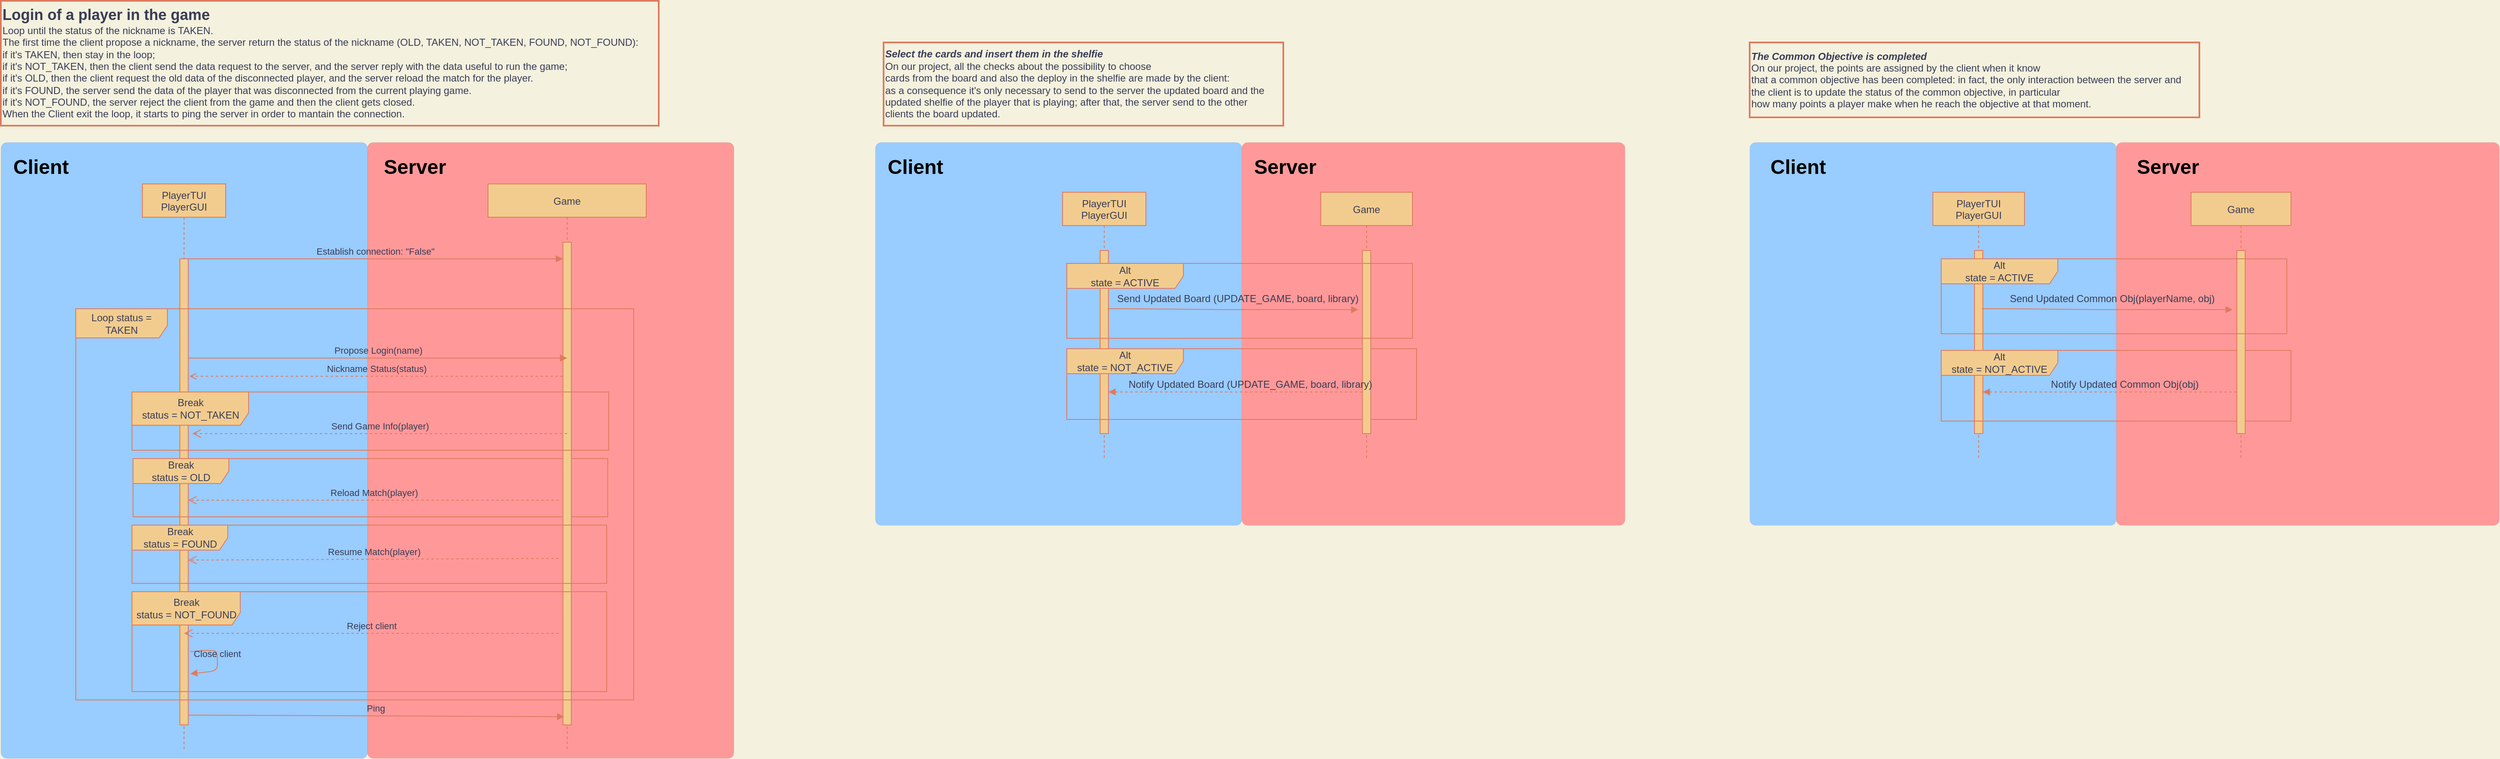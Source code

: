 <mxfile version="20.8.16" type="device"><diagram id="kgpKYQtTHZ0yAKxKKP6v" name="Page-1"><mxGraphModel dx="1963" dy="1154" grid="1" gridSize="10" guides="1" tooltips="1" connect="1" arrows="1" fold="1" page="1" pageScale="1" pageWidth="2000" pageHeight="1100" background="#F4F1DE" math="0" shadow="0"><root><mxCell id="0"/><mxCell id="1" parent="0"/><mxCell id="DIKwTeZklD__tIboTvKU-44" value="" style="rounded=1;whiteSpace=wrap;html=1;absoluteArcSize=1;arcSize=14;strokeWidth=0;fillColor=#FF9999;" parent="1" vertex="1"><mxGeometry x="2580" y="180" width="460" height="460" as="geometry"/></mxCell><mxCell id="DIKwTeZklD__tIboTvKU-43" value="" style="rounded=1;whiteSpace=wrap;html=1;absoluteArcSize=1;arcSize=14;strokeWidth=0;fillColor=#99CCFF;" parent="1" vertex="1"><mxGeometry x="2140" y="180" width="440" height="460" as="geometry"/></mxCell><mxCell id="DIKwTeZklD__tIboTvKU-39" value="" style="rounded=1;whiteSpace=wrap;html=1;absoluteArcSize=1;arcSize=14;strokeWidth=0;fillColor=#99CCFF;" parent="1" vertex="1"><mxGeometry x="1090" y="180" width="440" height="460" as="geometry"/></mxCell><mxCell id="DIKwTeZklD__tIboTvKU-40" value="" style="rounded=1;whiteSpace=wrap;html=1;absoluteArcSize=1;arcSize=14;strokeWidth=0;fillColor=#FF9999;" parent="1" vertex="1"><mxGeometry x="1530" y="180" width="460" height="460" as="geometry"/></mxCell><mxCell id="DIKwTeZklD__tIboTvKU-20" value="" style="rounded=1;whiteSpace=wrap;html=1;absoluteArcSize=1;arcSize=14;strokeWidth=0;fillColor=#FF9999;" parent="1" vertex="1"><mxGeometry x="480" y="180" width="440" height="740" as="geometry"/></mxCell><mxCell id="DIKwTeZklD__tIboTvKU-19" value="" style="rounded=1;whiteSpace=wrap;html=1;absoluteArcSize=1;arcSize=14;strokeWidth=0;fillColor=#99CCFF;" parent="1" vertex="1"><mxGeometry x="40" y="180" width="440" height="740" as="geometry"/></mxCell><mxCell id="3nuBFxr9cyL0pnOWT2aG-1" value="PlayerTUI&#10;PlayerGUI" style="shape=umlLifeline;perimeter=lifelinePerimeter;container=1;collapsible=0;recursiveResize=0;rounded=0;shadow=0;strokeWidth=1;labelBackgroundColor=none;fillColor=#F2CC8F;strokeColor=#E07A5F;fontColor=#393C56;" parent="1" vertex="1"><mxGeometry x="210" y="230" width="100" height="680" as="geometry"/></mxCell><mxCell id="3nuBFxr9cyL0pnOWT2aG-2" value="" style="points=[];perimeter=orthogonalPerimeter;rounded=0;shadow=0;strokeWidth=1;labelBackgroundColor=none;fillColor=#F2CC8F;strokeColor=#E07A5F;fontColor=#393C56;" parent="3nuBFxr9cyL0pnOWT2aG-1" vertex="1"><mxGeometry x="45" y="90" width="10" height="560" as="geometry"/></mxCell><mxCell id="xd97Cj7OGT5LDfM5PxOL-36" value="Break&lt;br&gt;status = OLD" style="shape=umlFrame;whiteSpace=wrap;html=1;fillStyle=auto;fillColor=#F2CC8F;width=115;height=30;swimlaneFillColor=none;labelBackgroundColor=none;strokeColor=#E07A5F;fontColor=#393C56;" parent="1" vertex="1"><mxGeometry x="198.75" y="560" width="570" height="70" as="geometry"/></mxCell><mxCell id="3nuBFxr9cyL0pnOWT2aG-5" value="Game" style="shape=umlLifeline;perimeter=lifelinePerimeter;container=1;collapsible=0;recursiveResize=0;rounded=0;shadow=0;strokeWidth=1;labelBackgroundColor=none;fillColor=#F2CC8F;strokeColor=#E07A5F;fontColor=#393C56;" parent="1" vertex="1"><mxGeometry x="625" y="230" width="190" height="680" as="geometry"/></mxCell><mxCell id="3nuBFxr9cyL0pnOWT2aG-6" value="" style="points=[];perimeter=orthogonalPerimeter;rounded=0;shadow=0;strokeWidth=1;labelBackgroundColor=none;fillColor=#F2CC8F;strokeColor=#E07A5F;fontColor=#393C56;" parent="3nuBFxr9cyL0pnOWT2aG-5" vertex="1"><mxGeometry x="90" y="70" width="10" height="580" as="geometry"/></mxCell><mxCell id="3nuBFxr9cyL0pnOWT2aG-8" value="Establish connection: &quot;False&quot;" style="verticalAlign=bottom;endArrow=block;shadow=0;strokeWidth=1;labelBackgroundColor=none;strokeColor=#E07A5F;fontColor=#393C56;" parent="1" source="3nuBFxr9cyL0pnOWT2aG-2" target="3nuBFxr9cyL0pnOWT2aG-6" edge="1"><mxGeometry relative="1" as="geometry"><mxPoint x="480" y="310" as="sourcePoint"/><mxPoint x="595" y="320" as="targetPoint"/><Array as="points"><mxPoint x="480" y="320"/></Array></mxGeometry></mxCell><mxCell id="xd97Cj7OGT5LDfM5PxOL-41" value="Reload Match(player)" style="html=1;verticalAlign=bottom;endArrow=open;dashed=1;endSize=8;rounded=0;labelBackgroundColor=none;strokeColor=#E07A5F;fontColor=#393C56;" parent="1" target="3nuBFxr9cyL0pnOWT2aG-2" edge="1"><mxGeometry x="-0.001" relative="1" as="geometry"><mxPoint x="710" y="610" as="sourcePoint"/><mxPoint x="270" y="610" as="targetPoint"/><mxPoint as="offset"/></mxGeometry></mxCell><mxCell id="xd97Cj7OGT5LDfM5PxOL-49" value="PlayerTUI&#10;PlayerGUI" style="shape=umlLifeline;perimeter=lifelinePerimeter;container=1;collapsible=0;recursiveResize=0;rounded=0;shadow=0;strokeWidth=1;labelBackgroundColor=none;fillColor=#F2CC8F;strokeColor=#E07A5F;fontColor=#393C56;" parent="1" vertex="1"><mxGeometry x="1315" y="240" width="100" height="320" as="geometry"/></mxCell><mxCell id="xd97Cj7OGT5LDfM5PxOL-52" value="Game" style="shape=umlLifeline;perimeter=lifelinePerimeter;container=1;collapsible=0;recursiveResize=0;rounded=0;shadow=0;strokeWidth=1;labelBackgroundColor=none;fillColor=#F2CC8F;strokeColor=#E07A5F;fontColor=#393C56;" parent="1" vertex="1"><mxGeometry x="1625" y="240" width="110" height="320" as="geometry"/></mxCell><mxCell id="xd97Cj7OGT5LDfM5PxOL-73" value="PlayerTUI&#10;PlayerGUI" style="shape=umlLifeline;perimeter=lifelinePerimeter;container=1;collapsible=0;recursiveResize=0;rounded=0;shadow=0;strokeWidth=1;labelBackgroundColor=none;fillColor=#F2CC8F;strokeColor=#E07A5F;fontColor=#393C56;size=40;" parent="1" vertex="1"><mxGeometry x="2360" y="240" width="110" height="320" as="geometry"/></mxCell><mxCell id="xd97Cj7OGT5LDfM5PxOL-74" value="" style="points=[];perimeter=orthogonalPerimeter;rounded=0;shadow=0;strokeWidth=1;labelBackgroundColor=none;fillColor=#F2CC8F;strokeColor=#E07A5F;fontColor=#393C56;" parent="xd97Cj7OGT5LDfM5PxOL-73" vertex="1"><mxGeometry x="50" y="70" width="10" height="220" as="geometry"/></mxCell><mxCell id="WfIC341H3JlA9D3DnRTq-14" value="" style="verticalAlign=bottom;endArrow=block;shadow=0;strokeWidth=1;labelBackgroundColor=none;strokeColor=#E07A5F;fontColor=#393C56;" parent="xd97Cj7OGT5LDfM5PxOL-73" edge="1"><mxGeometry x="-0.009" y="-30" relative="1" as="geometry"><mxPoint x="59" y="140" as="sourcePoint"/><mxPoint x="360" y="141" as="targetPoint"/><Array as="points"><mxPoint x="94" y="140"/><mxPoint x="194" y="141"/></Array><mxPoint as="offset"/></mxGeometry></mxCell><mxCell id="xd97Cj7OGT5LDfM5PxOL-75" value="Game" style="shape=umlLifeline;perimeter=lifelinePerimeter;container=1;collapsible=0;recursiveResize=0;rounded=0;shadow=0;strokeWidth=1;labelBackgroundColor=none;fillColor=#F2CC8F;strokeColor=#E07A5F;fontColor=#393C56;" parent="1" vertex="1"><mxGeometry x="2670" y="240" width="120" height="320" as="geometry"/></mxCell><mxCell id="xd97Cj7OGT5LDfM5PxOL-77" value="Alt&lt;br&gt;state = NOT_ACTIVE" style="shape=umlFrame;whiteSpace=wrap;html=1;fillStyle=auto;fillColor=#F2CC8F;width=140;height=30;labelBackgroundColor=none;strokeColor=#E07A5F;fontColor=#393C56;" parent="xd97Cj7OGT5LDfM5PxOL-75" vertex="1"><mxGeometry x="-300" y="190" width="420" height="85" as="geometry"/></mxCell><mxCell id="xd97Cj7OGT5LDfM5PxOL-76" value="" style="points=[];perimeter=orthogonalPerimeter;rounded=0;shadow=0;strokeWidth=1;labelBackgroundColor=none;fillColor=#F2CC8F;strokeColor=#E07A5F;fontColor=#393C56;" parent="xd97Cj7OGT5LDfM5PxOL-75" vertex="1"><mxGeometry x="55" y="70" width="10" height="220" as="geometry"/></mxCell><mxCell id="3" value="&lt;div style=&quot;&quot;&gt;&lt;div&gt;&lt;b&gt;&lt;font style=&quot;font-size: 18px;&quot;&gt;Login of a player in the game&lt;/font&gt;&lt;/b&gt;&lt;/div&gt;&lt;div&gt;Loop until the status of the nickname is TAKEN.&lt;/div&gt;&lt;div&gt;The first time the client propose a nickname, the server return the status of the nickname (OLD, TAKEN, NOT_TAKEN, FOUND, NOT_FOUND):&amp;nbsp;&lt;/div&gt;&lt;div&gt;if it's TAKEN, then stay in the loop;&lt;/div&gt;&lt;div&gt;if it's NOT_TAKEN, then the client send the data request to the server, and the server reply with the data useful to run the game;&amp;nbsp;&lt;/div&gt;&lt;div&gt;if it's OLD, then the client request the old data of the disconnected player, and the server reload the match for the player.&lt;/div&gt;&lt;div&gt;if it's FOUND, the server send the data of the player that was disconnected from the current playing game.&lt;/div&gt;&lt;div&gt;if it's NOT_FOUND, the server reject the client from the game and then the client gets closed.&lt;/div&gt;&lt;div style=&quot;&quot;&gt;When the Client exit the loop, it starts to ping the server in order to mantain the connection.&lt;/div&gt;&lt;/div&gt;" style="text;html=1;align=left;verticalAlign=middle;resizable=0;points=[];autosize=1;strokeColor=#E07A5F;fillColor=none;strokeWidth=2;labelBackgroundColor=none;fontColor=#393C56;" parent="1" vertex="1"><mxGeometry x="40" y="10" width="790" height="150" as="geometry"/></mxCell><mxCell id="10" value="&lt;div&gt;&lt;b&gt;&lt;i&gt;Select the cards and insert them in the shelfie&lt;/i&gt;&lt;/b&gt;&lt;/div&gt;&lt;div&gt;On our project, all the checks about the possibility to choose&amp;nbsp;&lt;/div&gt;&lt;div style=&quot;&quot;&gt;cards from the board and also the deploy in the shelfie are made by the client:&amp;nbsp;&lt;/div&gt;&lt;div&gt;as a consequence it's only necessary to send to the server the updated board and the&amp;nbsp;&lt;/div&gt;&lt;div&gt;updated shelfie of the player that is playing; after that, the server send to the other&amp;nbsp;&lt;/div&gt;&lt;div&gt;clients the board updated.&lt;/div&gt;" style="text;html=1;align=left;verticalAlign=middle;resizable=0;points=[];autosize=1;strokeColor=#E07A5F;fillColor=none;strokeWidth=2;labelBackgroundColor=none;fontColor=#393C56;" parent="1" vertex="1"><mxGeometry x="1100" y="60" width="480" height="100" as="geometry"/></mxCell><mxCell id="11" value="&lt;div&gt;&lt;b&gt;&lt;i&gt;The Common Objective is completed&lt;/i&gt;&lt;/b&gt;&lt;/div&gt;&lt;div style=&quot;&quot;&gt;On our project, the points are assigned by the client when it know&amp;nbsp;&lt;/div&gt;&lt;div&gt;that a common objective has been completed: in fact, the only interaction between the server and&amp;nbsp;&lt;/div&gt;&lt;div&gt;the client is to update the status of the common objective, in particular&amp;nbsp;&lt;/div&gt;&lt;div&gt;how many points a player make when he reach the objective at that moment.&lt;/div&gt;" style="text;html=1;align=left;verticalAlign=middle;resizable=0;points=[];autosize=1;strokeColor=#E07A5F;fillColor=none;strokeWidth=2;labelBackgroundColor=none;fontColor=#393C56;" parent="1" vertex="1"><mxGeometry x="2140" y="60" width="540" height="90" as="geometry"/></mxCell><mxCell id="xd97Cj7OGT5LDfM5PxOL-46" value="Send Game Info(player)" style="html=1;verticalAlign=bottom;endArrow=open;dashed=1;endSize=8;rounded=0;labelBackgroundColor=none;strokeColor=#E07A5F;fontColor=#393C56;" parent="1" edge="1"><mxGeometry x="-0.001" relative="1" as="geometry"><mxPoint x="720" y="530" as="sourcePoint"/><mxPoint x="270" y="530" as="targetPoint"/><mxPoint as="offset"/></mxGeometry></mxCell><mxCell id="xd97Cj7OGT5LDfM5PxOL-19" value="Propose Login(name)" style="html=1;verticalAlign=bottom;endArrow=block;rounded=0;labelBackgroundColor=none;strokeColor=#E07A5F;fontColor=#393C56;entryX=0.5;entryY=0.24;entryDx=0;entryDy=0;entryPerimeter=0;" parent="1" source="3nuBFxr9cyL0pnOWT2aG-2" target="3nuBFxr9cyL0pnOWT2aG-6" edge="1"><mxGeometry width="80" relative="1" as="geometry"><mxPoint x="375" y="420" as="sourcePoint"/><mxPoint x="460" y="420" as="targetPoint"/><mxPoint as="offset"/></mxGeometry></mxCell><mxCell id="WfIC341H3JlA9D3DnRTq-11" value="" style="verticalAlign=bottom;endArrow=block;shadow=0;strokeWidth=1;labelBackgroundColor=none;strokeColor=#E07A5F;fontColor=#393C56;dashed=1;" parent="1" source="xd97Cj7OGT5LDfM5PxOL-76" edge="1"><mxGeometry x="1" y="-180" relative="1" as="geometry"><mxPoint x="2630" y="480" as="sourcePoint"/><mxPoint x="2420" y="480" as="targetPoint"/><Array as="points"><mxPoint x="2508" y="480"/></Array><mxPoint x="174" y="-131" as="offset"/></mxGeometry></mxCell><mxCell id="WfIC341H3JlA9D3DnRTq-16" value="Send Updated Common Obj(playerName, obj)" style="text;html=1;align=center;verticalAlign=middle;resizable=0;points=[];autosize=1;strokeColor=none;fillColor=none;fontColor=#393C56;" parent="1" vertex="1"><mxGeometry x="2440" y="353" width="270" height="30" as="geometry"/></mxCell><mxCell id="WfIC341H3JlA9D3DnRTq-13" value="Notify Updated Common Obj(obj)" style="text;html=1;align=center;verticalAlign=middle;resizable=0;points=[];autosize=1;strokeColor=none;fillColor=none;fontColor=#393C56;" parent="1" vertex="1"><mxGeometry x="2490" y="455.5" width="200" height="30" as="geometry"/></mxCell><mxCell id="WfIC341H3JlA9D3DnRTq-15" value="Alt&lt;br&gt;state = ACTIVE" style="shape=umlFrame;whiteSpace=wrap;html=1;strokeColor=#E07A5F;fontColor=#393C56;fillColor=#F2CC8F;width=140;height=30;" parent="1" vertex="1"><mxGeometry x="2370" y="320" width="415" height="90" as="geometry"/></mxCell><mxCell id="12" value="" style="points=[];perimeter=orthogonalPerimeter;rounded=0;shadow=0;strokeWidth=1;labelBackgroundColor=none;fillColor=#F2CC8F;strokeColor=#E07A5F;fontColor=#393C56;" parent="1" vertex="1"><mxGeometry x="1360" y="310" width="10" height="220" as="geometry"/></mxCell><mxCell id="13" value="" style="verticalAlign=bottom;endArrow=block;shadow=0;strokeWidth=1;labelBackgroundColor=none;strokeColor=#E07A5F;fontColor=#393C56;" parent="1" edge="1"><mxGeometry x="-0.009" y="-30" relative="1" as="geometry"><mxPoint x="1369" y="380" as="sourcePoint"/><mxPoint x="1670" y="381" as="targetPoint"/><Array as="points"><mxPoint x="1404" y="380"/><mxPoint x="1504" y="381"/></Array><mxPoint as="offset"/></mxGeometry></mxCell><mxCell id="14" value="Alt&lt;br&gt;state = NOT_ACTIVE" style="shape=umlFrame;whiteSpace=wrap;html=1;fillStyle=auto;fillColor=#F2CC8F;width=140;height=30;labelBackgroundColor=none;strokeColor=#E07A5F;fontColor=#393C56;" parent="1" vertex="1"><mxGeometry x="1320" y="428" width="420" height="85" as="geometry"/></mxCell><mxCell id="15" value="" style="points=[];perimeter=orthogonalPerimeter;rounded=0;shadow=0;strokeWidth=1;labelBackgroundColor=none;fillColor=#F2CC8F;strokeColor=#E07A5F;fontColor=#393C56;" parent="1" vertex="1"><mxGeometry x="1675" y="310" width="10" height="220" as="geometry"/></mxCell><mxCell id="16" value="" style="verticalAlign=bottom;endArrow=block;shadow=0;strokeWidth=1;labelBackgroundColor=none;strokeColor=#E07A5F;fontColor=#393C56;dashed=1;" parent="1" source="15" edge="1"><mxGeometry x="1" y="-180" relative="1" as="geometry"><mxPoint x="1580" y="480" as="sourcePoint"/><mxPoint x="1370" y="480" as="targetPoint"/><Array as="points"><mxPoint x="1458" y="480"/></Array><mxPoint x="174" y="-131" as="offset"/></mxGeometry></mxCell><mxCell id="17" value="Send Updated Board (UPDATE_GAME, board, library)" style="text;html=1;align=center;verticalAlign=middle;resizable=0;points=[];autosize=1;strokeColor=none;fillColor=none;fontColor=#393C56;" parent="1" vertex="1"><mxGeometry x="1370" y="353" width="310" height="30" as="geometry"/></mxCell><mxCell id="xd97Cj7OGT5LDfM5PxOL-17" value="Loop status = TAKEN" style="shape=umlFrame;whiteSpace=wrap;html=1;width=110;height=35;labelBackgroundColor=none;fillColor=#F2CC8F;strokeColor=#E07A5F;fontColor=#393C56;" parent="1" vertex="1"><mxGeometry x="130" y="380" width="670" height="470" as="geometry"/></mxCell><mxCell id="18" value="Notify Updated Board (UPDATE_GAME, board, library)" style="text;html=1;align=center;verticalAlign=middle;resizable=0;points=[];autosize=1;strokeColor=none;fillColor=none;fontColor=#393C56;" parent="1" vertex="1"><mxGeometry x="1380" y="455.5" width="320" height="30" as="geometry"/></mxCell><mxCell id="19" value="Alt&lt;br&gt;state = ACTIVE" style="shape=umlFrame;whiteSpace=wrap;html=1;strokeColor=#E07A5F;fontColor=#393C56;fillColor=#F2CC8F;width=140;height=30;" parent="1" vertex="1"><mxGeometry x="1320" y="325.5" width="415" height="90" as="geometry"/></mxCell><mxCell id="DIKwTeZklD__tIboTvKU-22" value="&lt;h1&gt;Client&lt;/h1&gt;" style="text;html=1;strokeColor=none;fillColor=none;spacing=5;spacingTop=-20;whiteSpace=wrap;overflow=hidden;rounded=0;" parent="1" vertex="1"><mxGeometry x="50" y="190" width="90" height="40" as="geometry"/></mxCell><mxCell id="DIKwTeZklD__tIboTvKU-23" value="&lt;h1&gt;Server&lt;/h1&gt;" style="text;html=1;strokeColor=none;fillColor=none;spacing=5;spacingTop=-20;whiteSpace=wrap;overflow=hidden;rounded=0;" parent="1" vertex="1"><mxGeometry x="495" y="190" width="90" height="40" as="geometry"/></mxCell><mxCell id="xd97Cj7OGT5LDfM5PxOL-20" value="Nickname Status(status)" style="html=1;verticalAlign=bottom;endArrow=open;rounded=0;dashed=1;endFill=0;labelBackgroundColor=none;strokeColor=#E07A5F;fontColor=#393C56;entryX=1.162;entryY=0.252;entryDx=0;entryDy=0;entryPerimeter=0;" parent="1" source="3nuBFxr9cyL0pnOWT2aG-6" target="3nuBFxr9cyL0pnOWT2aG-2" edge="1"><mxGeometry width="80" relative="1" as="geometry"><mxPoint x="560" y="450" as="sourcePoint"/><mxPoint x="495" y="450" as="targetPoint"/></mxGeometry></mxCell><mxCell id="xd97Cj7OGT5LDfM5PxOL-23" value="Break&lt;br&gt;status = NOT_TAKEN" style="shape=umlFrame;whiteSpace=wrap;html=1;width=140;height=40;labelBackgroundColor=none;fillColor=#F2CC8F;strokeColor=#E07A5F;fontColor=#393C56;" parent="1" vertex="1"><mxGeometry x="197.5" y="480" width="572.5" height="70" as="geometry"/></mxCell><mxCell id="xd97Cj7OGT5LDfM5PxOL-47" value="Ping" style="html=1;verticalAlign=bottom;endArrow=block;rounded=0;labelBackgroundColor=none;strokeColor=#E07A5F;fontColor=#393C56;exitX=1;exitY=0.979;exitDx=0;exitDy=0;exitPerimeter=0;entryX=0.147;entryY=0.983;entryDx=0;entryDy=0;entryPerimeter=0;" parent="1" source="3nuBFxr9cyL0pnOWT2aG-2" target="3nuBFxr9cyL0pnOWT2aG-6" edge="1"><mxGeometry width="80" relative="1" as="geometry"><mxPoint x="265" y="700" as="sourcePoint"/><mxPoint x="710" y="819" as="targetPoint"/></mxGeometry></mxCell><mxCell id="DIKwTeZklD__tIboTvKU-26" value="Break&lt;br&gt;status = FOUND" style="shape=umlFrame;whiteSpace=wrap;html=1;fillStyle=auto;fillColor=#F2CC8F;width=115;height=30;swimlaneFillColor=none;labelBackgroundColor=none;strokeColor=#E07A5F;fontColor=#393C56;" parent="1" vertex="1"><mxGeometry x="197.5" y="640" width="570" height="70" as="geometry"/></mxCell><mxCell id="DIKwTeZklD__tIboTvKU-27" value="Resume Match(player)" style="html=1;verticalAlign=bottom;endArrow=open;dashed=1;endSize=8;rounded=0;exitX=-0.038;exitY=0.596;exitDx=0;exitDy=0;exitPerimeter=0;labelBackgroundColor=none;strokeColor=#E07A5F;fontColor=#393C56;entryX=0.14;entryY=0.714;entryDx=0;entryDy=0;entryPerimeter=0;" parent="1" edge="1"><mxGeometry x="-0.001" relative="1" as="geometry"><mxPoint x="709.82" y="680" as="sourcePoint"/><mxPoint x="265.0" y="681.98" as="targetPoint"/><mxPoint as="offset"/></mxGeometry></mxCell><mxCell id="DIKwTeZklD__tIboTvKU-29" value="Break&lt;br&gt;status = NOT_FOUND" style="shape=umlFrame;whiteSpace=wrap;html=1;fillStyle=auto;fillColor=#F2CC8F;width=130;height=40;swimlaneFillColor=none;labelBackgroundColor=none;strokeColor=#E07A5F;fontColor=#393C56;" parent="1" vertex="1"><mxGeometry x="197.5" y="720" width="570" height="120" as="geometry"/></mxCell><mxCell id="DIKwTeZklD__tIboTvKU-31" value="Reject client" style="html=1;verticalAlign=bottom;endArrow=open;dashed=1;endSize=8;rounded=0;exitX=0.899;exitY=0.417;exitDx=0;exitDy=0;exitPerimeter=0;labelBackgroundColor=none;strokeColor=#E07A5F;fontColor=#393C56;" parent="1" source="DIKwTeZklD__tIboTvKU-29" edge="1"><mxGeometry x="-0.001" relative="1" as="geometry"><mxPoint x="709.82" y="760" as="sourcePoint"/><mxPoint x="260" y="770" as="targetPoint"/><mxPoint as="offset"/></mxGeometry></mxCell><mxCell id="DIKwTeZklD__tIboTvKU-37" value="Close client" style="verticalAlign=bottom;endArrow=block;shadow=0;strokeWidth=1;labelBackgroundColor=none;strokeColor=#E07A5F;fontColor=#393C56;entryX=0.517;entryY=0.863;entryDx=0;entryDy=0;entryPerimeter=0;exitX=1.24;exitY=0.843;exitDx=0;exitDy=0;exitPerimeter=0;" parent="1" source="3nuBFxr9cyL0pnOWT2aG-2" target="DIKwTeZklD__tIboTvKU-19" edge="1"><mxGeometry relative="1" as="geometry"><mxPoint x="265" y="790" as="sourcePoint"/><mxPoint x="715" y="790" as="targetPoint"/><Array as="points"><mxPoint x="290" y="790"/><mxPoint x="300" y="792"/><mxPoint x="300" y="815"/></Array></mxGeometry></mxCell><mxCell id="DIKwTeZklD__tIboTvKU-41" value="&lt;h1&gt;Client&lt;/h1&gt;" style="text;html=1;strokeColor=none;fillColor=none;spacing=5;spacingTop=-20;whiteSpace=wrap;overflow=hidden;rounded=0;" parent="1" vertex="1"><mxGeometry x="1100" y="190" width="90" height="40" as="geometry"/></mxCell><mxCell id="DIKwTeZklD__tIboTvKU-42" value="&lt;h1&gt;Server&lt;/h1&gt;" style="text;html=1;strokeColor=none;fillColor=none;spacing=5;spacingTop=-20;whiteSpace=wrap;overflow=hidden;rounded=0;" parent="1" vertex="1"><mxGeometry x="1540" y="190" width="90" height="40" as="geometry"/></mxCell><mxCell id="DIKwTeZklD__tIboTvKU-45" value="&lt;h1&gt;Client&lt;/h1&gt;" style="text;html=1;strokeColor=none;fillColor=none;spacing=5;spacingTop=-20;whiteSpace=wrap;overflow=hidden;rounded=0;" parent="1" vertex="1"><mxGeometry x="2160" y="190" width="90" height="40" as="geometry"/></mxCell><mxCell id="DIKwTeZklD__tIboTvKU-46" value="&lt;h1&gt;Server&lt;/h1&gt;" style="text;html=1;strokeColor=none;fillColor=none;spacing=5;spacingTop=-20;whiteSpace=wrap;overflow=hidden;rounded=0;" parent="1" vertex="1"><mxGeometry x="2600" y="190" width="90" height="40" as="geometry"/></mxCell></root></mxGraphModel></diagram></mxfile>